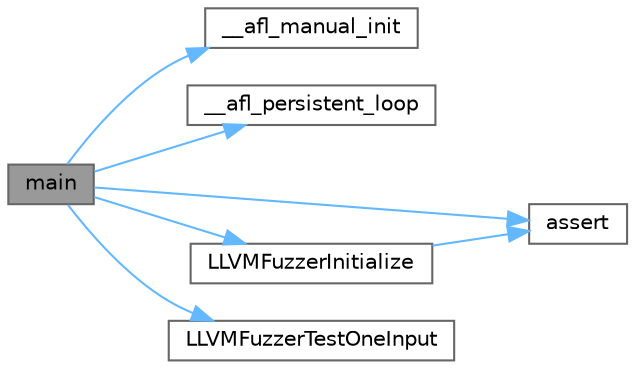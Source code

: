 digraph "main"
{
 // LATEX_PDF_SIZE
  bgcolor="transparent";
  edge [fontname=Helvetica,fontsize=10,labelfontname=Helvetica,labelfontsize=10];
  node [fontname=Helvetica,fontsize=10,shape=box,height=0.2,width=0.4];
  rankdir="LR";
  Node1 [id="Node000001",label="main",height=0.2,width=0.4,color="gray40", fillcolor="grey60", style="filled", fontcolor="black",tooltip=" "];
  Node1 -> Node2 [id="edge1_Node000001_Node000002",color="steelblue1",style="solid",tooltip=" "];
  Node2 [id="Node000002",label="__afl_manual_init",height=0.2,width=0.4,color="grey40", fillcolor="white", style="filled",URL="$_a_f_l_driver_test_8cpp.html#af3d8718f727716a637bb950fafc62e9a",tooltip=" "];
  Node1 -> Node3 [id="edge2_Node000001_Node000003",color="steelblue1",style="solid",tooltip=" "];
  Node3 [id="Node000003",label="__afl_persistent_loop",height=0.2,width=0.4,color="grey40", fillcolor="white", style="filled",URL="$_a_f_l_driver_test_8cpp.html#a023d74b1151acaad78dc9ef0bb534023",tooltip=" "];
  Node1 -> Node4 [id="edge3_Node000001_Node000004",color="steelblue1",style="solid",tooltip=" "];
  Node4 [id="Node000004",label="assert",height=0.2,width=0.4,color="grey40", fillcolor="white", style="filled",URL="$_fuzzer_trace_p_c_8cpp.html#aa099297e8e2ed3ff1bcc3de3ff413238",tooltip=" "];
  Node1 -> Node5 [id="edge4_Node000001_Node000005",color="steelblue1",style="solid",tooltip=" "];
  Node5 [id="Node000005",label="LLVMFuzzerInitialize",height=0.2,width=0.4,color="grey40", fillcolor="white", style="filled",URL="$_initialize_test_8cpp.html#aa30889313cc057073351a87b2590b886",tooltip=" "];
  Node5 -> Node4 [id="edge5_Node000005_Node000004",color="steelblue1",style="solid",tooltip=" "];
  Node1 -> Node6 [id="edge6_Node000001_Node000006",color="steelblue1",style="solid",tooltip=" "];
  Node6 [id="Node000006",label="LLVMFuzzerTestOneInput",height=0.2,width=0.4,color="grey40", fillcolor="white", style="filled",URL="$_uninstrumented_test_8cpp.html#a1c473c9665269a78ef9001573a6995df",tooltip=" "];
}
